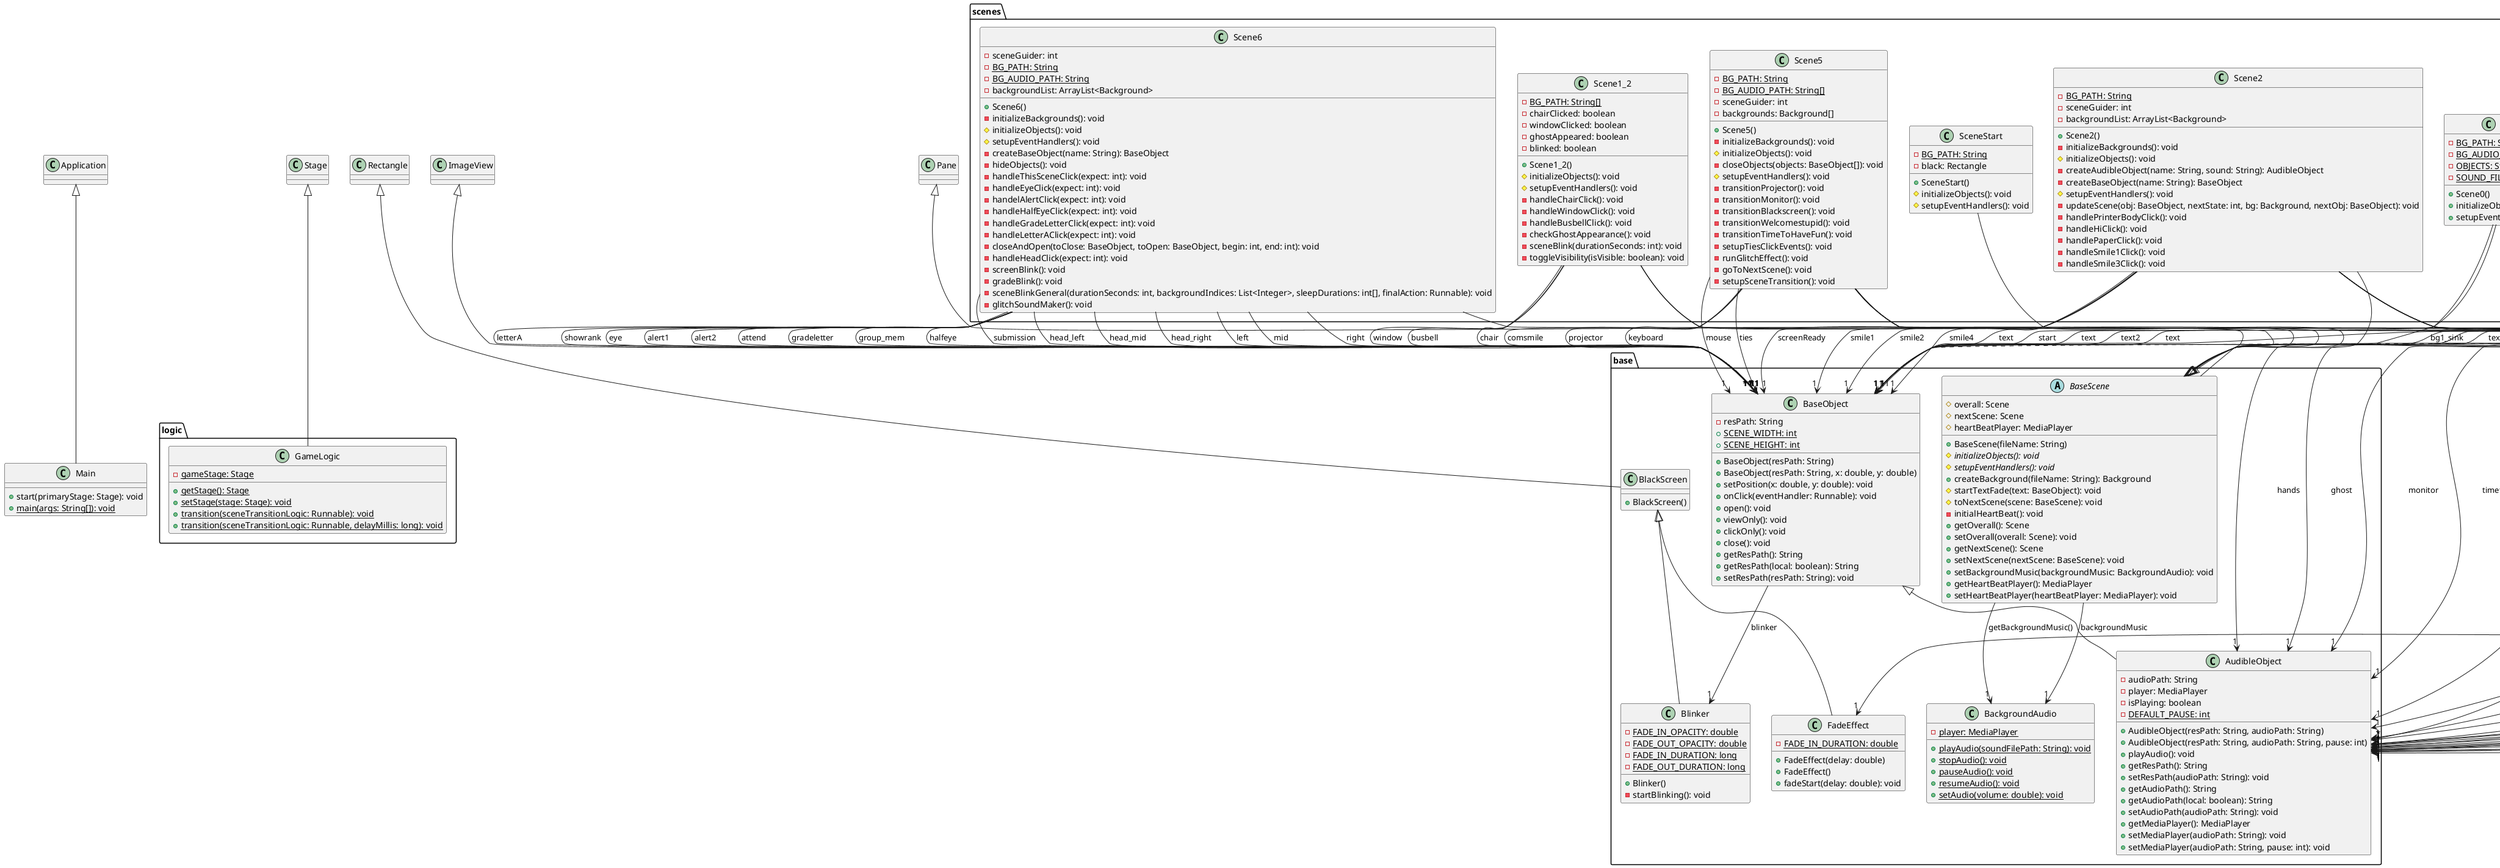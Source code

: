 @startuml
class Main [[java:Main]] {
	+start(primaryStage: Stage): void
	+{static} main(args: String[]): void
}
class Application {
}
Application <|-- Main

package base {
	class BackgroundAudio [[java:base.BackgroundAudio]] {
		-{static} player: MediaPlayer
		+{static} playAudio(soundFilePath: String): void
		+{static} stopAudio(): void
		+{static} pauseAudio(): void
		+{static} resumeAudio(): void
		+{static} setAudio(volume: double): void
	}

	class BaseObject [[java:base.BaseObject]] {
		-resPath: String
		+{static} SCENE_WIDTH: int
		+{static} SCENE_HEIGHT: int
		+BaseObject(resPath: String)
		+BaseObject(resPath: String, x: double, y: double)
		+setPosition(x: double, y: double): void
		+onClick(eventHandler: Runnable): void
		+open(): void
		+viewOnly(): void
		+clickOnly(): void
		+close(): void
		+getResPath(): String
		+getResPath(local: boolean): String
		+setResPath(resPath: String): void
	}

	class AudibleObject [[java:base.AudibleObject]] {
		-audioPath: String
		-player: MediaPlayer
		-isPlaying: boolean
		-{static} DEFAULT_PAUSE: int
		+AudibleObject(resPath: String, audioPath: String)
		+AudibleObject(resPath: String, audioPath: String, pause: int)
		+playAudio(): void
		+getResPath(): String
		+setResPath(audioPath: String): void
		+getAudioPath(): String
		+getAudioPath(local: boolean): String
		+setAudioPath(audioPath: String): void
		+getMediaPlayer(): MediaPlayer
		+setMediaPlayer(audioPath: String): void
		+setMediaPlayer(audioPath: String, pause: int): void
	}
	BaseObject <|-- AudibleObject

	class BlackScreen [[java:base.BlackScreen]] {
		+BlackScreen()
	}

	class Blinker [[java:base.Blinker]] {
		-{static} FADE_IN_OPACITY: double
		-{static} FADE_OUT_OPACITY: double
		-{static} FADE_IN_DURATION: long
		-{static} FADE_OUT_DURATION: long
		+Blinker()
		-startBlinking(): void
	}
	BlackScreen <|-- Blinker

	class FadeEffect [[java:base.FadeEffect]] {
		-{static} FADE_IN_DURATION: double
		+FadeEffect(delay: double)
		+FadeEffect()
		+fadeStart(delay: double): void
	}
	BlackScreen <|-- FadeEffect

	abstract class BaseScene [[java:base.BaseScene]] {
		#overall: Scene
		#nextScene: Scene
		#heartBeatPlayer: MediaPlayer
		+BaseScene(fileName: String)
		#{abstract} initializeObjects(): void
		#{abstract} setupEventHandlers(): void
		+createBackground(fileName: String): Background
		#startTextFade(text: BaseObject): void
		#toNextScene(scene: BaseScene): void
		-initialHeartBeat(): void
		+getOverall(): Scene
		+setOverall(overall: Scene): void
		+getNextScene(): Scene
		+setNextScene(nextScene: BaseScene): void
		+setBackgroundMusic(backgroundMusic: BackgroundAudio): void
		+getHeartBeatPlayer(): MediaPlayer
		+setHeartBeatPlayer(heartBeatPlayer: MediaPlayer): void
	}
}

package scenes {
	class SceneStart [[java:scenes.SceneStart]] {
		-{static} BG_PATH: String
		-black: Rectangle
		+SceneStart()
		#initializeObjects(): void
		#setupEventHandlers(): void
	}
	BaseScene <|-- SceneStart

	class Scene0 [[java:scenes.Scene0]] {
		-{static} BG_PATH: String
		-{static} BG_AUDIO_PATH: String
		-{static} OBJECTS: String[]
		-{static} SOUND_FILES: String[]
		+Scene0()
		+initializeObjects(): void
		+setupEventHandlers(): void
	}
	BaseScene <|-- Scene0

	class Scene1_1 [[java:scenes.Scene1_1]] {
		-{static} BG_PATH: String
		+Scene1_1()
		+initializeObjects(): void
		+setupEventHandlers(): void
	}
	BaseScene <|-- Scene1_1

	class Scene1_2 [[java:scenes.Scene1_2]] {
		-{static} BG_PATH: String[]
		-chairClicked: boolean
		-windowClicked: boolean
		-ghostAppeared: boolean
		-blinked: boolean
		+Scene1_2()
		#initializeObjects(): void
		#setupEventHandlers(): void
		-handleChairClick(): void
		-handleWindowClick(): void
		-handleBusbellClick(): void
		-checkGhostAppearance(): void
		-sceneBlink(durationSeconds: int): void
		-toggleVisibility(isVisible: boolean): void
	}
	BaseScene <|-- Scene1_2

	class Scene2 [[java:scenes.Scene2]] {
		-{static} BG_PATH: String
		-sceneGuider: int
		-backgroundList: ArrayList<Background>
		+Scene2()
		-initializeBackgrounds(): void
		#initializeObjects(): void
		-createAudibleObject(name: String, sound: String): AudibleObject
		-createBaseObject(name: String): BaseObject
		#setupEventHandlers(): void
		-updateScene(obj: BaseObject, nextState: int, bg: Background, nextObj: BaseObject): void
		-handlePrinterBodyClick(): void
		-handleHiClick(): void
		-handlePaperClick(): void
		-handleSmile1Click(): void
		-handleSmile3Click(): void
	}
	BaseScene <|-- Scene2

	class Scene3 [[java:scenes.Scene3]] {
		-{static} BG_PATH: String
		-sceneGuider: int
		-backgroundList: ArrayList<Background>
		+Scene3()
		-initializeBackgrounds(): void
		#initializeObjects(): void
		-createAudibleObject(name: String, sound: String, pause: int): AudibleObject
		-createAudibleObject(name: String, sound: String): AudibleObject
		-createBaseObject(name: String): BaseObject
		-hideObjects(): void
		#setupEventHandlers(): void
		-updateScene(obj: BaseObject, nextState: int, bg: Background, nextObj: BaseObject): void
		-handleUrinalClick(): void
		-handleFaucetClick(): void
		-handleTryMeClick(): void
		-handleCrackClick(): void
		-handleFinalSceneTransition(): void
		-transitionToScene4(): void
	}
	BaseScene <|-- Scene3

	class Scene4 [[java:scenes.Scene4]] {
		-{static} BG_PATH: String
		-next_background: Background
		-countdownTimeline: Timeline
		-countdownLabel: Label
		-remainingSeconds: int
		-countdownPane: StackPane
		-opened: boolean
		+Scene4()
		#initializeObjects(): void
		#setupEventHandlers(): void
		-startCountdown(seconds: int): void
		-handleTimeout(): void
		-handleCorrectClick(): void
		-transitionToNextScene(): void
		+startTextFade(t: BaseObject, flag: int): void
	}
	BaseScene <|-- Scene4

	class Scene5 [[java:scenes.Scene5]] {
		-{static} BG_PATH: String
		-{static} BG_AUDIO_PATH: String[]
		-sceneGuider: int
		-backgrounds: Background[]
		+Scene5()
		-initializeBackgrounds(): void
		#initializeObjects(): void
		-closeObjects(objects: BaseObject[]): void
		#setupEventHandlers(): void
		-transitionProjector(): void
		-transitionMonitor(): void
		-transitionBlackscreen(): void
		-transitionWelcomestupid(): void
		-transitionTimeToHaveFun(): void
		-setupTiesClickEvents(): void
		-runGlitchEffect(): void
		-goToNextScene(): void
		-setupSceneTransition(): void
	}
	BaseScene <|-- Scene5

	class Scene6 [[java:scenes.Scene6]] {
		-sceneGuider: int
		-{static} BG_PATH: String
		-{static} BG_AUDIO_PATH: String
		-backgroundList: ArrayList<Background>
		+Scene6()
		-initializeBackgrounds(): void
		#initializeObjects(): void
		#setupEventHandlers(): void
		-createBaseObject(name: String): BaseObject
		-hideObjects(): void
		-handleThisSceneClick(expect: int): void
		-handleEyeClick(expect: int): void
		-handelAlertClick(expect: int): void
		-handleHalfEyeClick(expect: int): void
		-handleGradeLetterClick(expect: int): void
		-handleLetterAClick(expect: int): void
		-closeAndOpen(toClose: BaseObject, toOpen: BaseObject, begin: int, end: int): void
		-handleHeadClick(expect: int): void
		-screenBlink(): void
		-gradeBlink(): void
		-sceneBlinkGeneral(durationSeconds: int, backgroundIndices: List<Integer>, sleepDurations: int[], finalAction: Runnable): void
		-glitchSoundMaker(): void
	}
	BaseScene <|-- Scene6
}
package interfaces {
	interface Clickable [[java:interfaces.Clickable]] {
		open(): void
		viewOnly(): void
		clickOnly(): void
		close(): void
	}
}

package logic {
	class GameLogic [[java:logic.GameLogic]] {
		-{static} gameStage: Stage
		+{static} getStage(): Stage
		+{static} setStage(stage: Stage): void
		+{static} transition(sceneTransitionLogic: Runnable): void
		+{static} transition(sceneTransitionLogic: Runnable, delayMillis: long): void
	}
}

class Stage {}
Stage <|-- GameLogic

class Pane {}
Pane <|-- BaseScene

class ImageView {}
ImageView <|-- BaseObject

class Rectangle {}
Rectangle <|-- BlackScreen

Clickable <|.. BaseObject

BaseObject --> "1" Blinker : blinker

BaseScene --> "1" BackgroundAudio : backgroundMusic
BaseScene --> "1" BackgroundAudio : getBackgroundMusic()

Scene0 --> "1" BaseObject : start
Scene0 --> "*" AudibleObject : noisyBackground

Scene1_1 --> "1" AudibleObject : building
Scene1_1 --> "1" AudibleObject : bushtree
Scene1_1 --> "1" AudibleObject : bus
Scene1_1 --> "1" AudibleObject : doorofbus
Scene1_1 --> "1" BaseObject : text

Scene1_2 --> "1" AudibleObject : hands
Scene1_2 --> "1" AudibleObject : ghost
Scene1_2 --> "1" BaseObject : busbell
Scene1_2 --> "1" BaseObject : chair
Scene1_2 --> "1" BaseObject : window

Scene2 --> "1" BaseObject : screenReady
Scene2 --> "1" BaseObject : smile1
Scene2 --> "1" BaseObject : smile2
Scene2 --> "1" BaseObject : smile4
Scene2 --> "1" BaseObject : text
Scene2 --> "1" AudibleObject : hi
Scene2 --> "1" AudibleObject : cheater
Scene2 --> "1" AudibleObject : scanner
Scene2 --> "1" AudibleObject : printerBody
Scene2 --> "1" AudibleObject : paper
Scene2 --> "1" AudibleObject : smile3

Scene3 --> "1" BaseObject : bg1_sink
Scene3 --> "1" BaseObject : text
Scene3 --> "1" BaseObject : urinal
Scene3 --> "1" AudibleObject : crack
Scene3 --> "1" AudibleObject : oneghost
Scene3 --> "1" AudibleObject : faucet
Scene3 --> "1" AudibleObject : optionalghost
Scene3 --> "1" AudibleObject : tryMe
Scene3 --> "1" FadeEffect : fadeOverlay

Scene4 --> "1" BaseObject : text
Scene4 --> "1" BaseObject : text2
Scene4 --> "*" AudibleObject : choice
Scene4 --> "1" AudibleObject : door

Scene5 --> "*" BaseObject : ties
Scene5 --> "*" BaseObject : comsmile
Scene5 --> "*" BaseObject : projector
Scene5 --> "*" AudibleObject : ps
Scene5 --> "1" BaseObject : keyboard
Scene5 --> "1" BaseObject : mouse
Scene5 --> "1" AudibleObject : blackscreen
Scene5 --> "1" AudibleObject : monitor
Scene5 --> "1" AudibleObject : timetohavefun
Scene5 --> "1" AudibleObject : welcomestupid

Scene6 --> "1" BaseObject : eye
Scene6 --> "1" BaseObject : alert1
Scene6 --> "1" BaseObject : alert2
Scene6 --> "1" BaseObject : attend
Scene6 --> "1" BaseObject : gradeletter
Scene6 --> "1" BaseObject : group_mem
Scene6 --> "1" BaseObject : halfeye
Scene6 --> "1" BaseObject : head_left
Scene6 --> "1" BaseObject : head_mid
Scene6 --> "1" BaseObject : head_right
Scene6 --> "1" BaseObject : left
Scene6 --> "1" BaseObject : mid
Scene6 --> "1" BaseObject : right
Scene6 --> "1" BaseObject : letterA
Scene6 --> "1" BaseObject : showrank
Scene6 --> "1" BaseObject : submission
@enduml